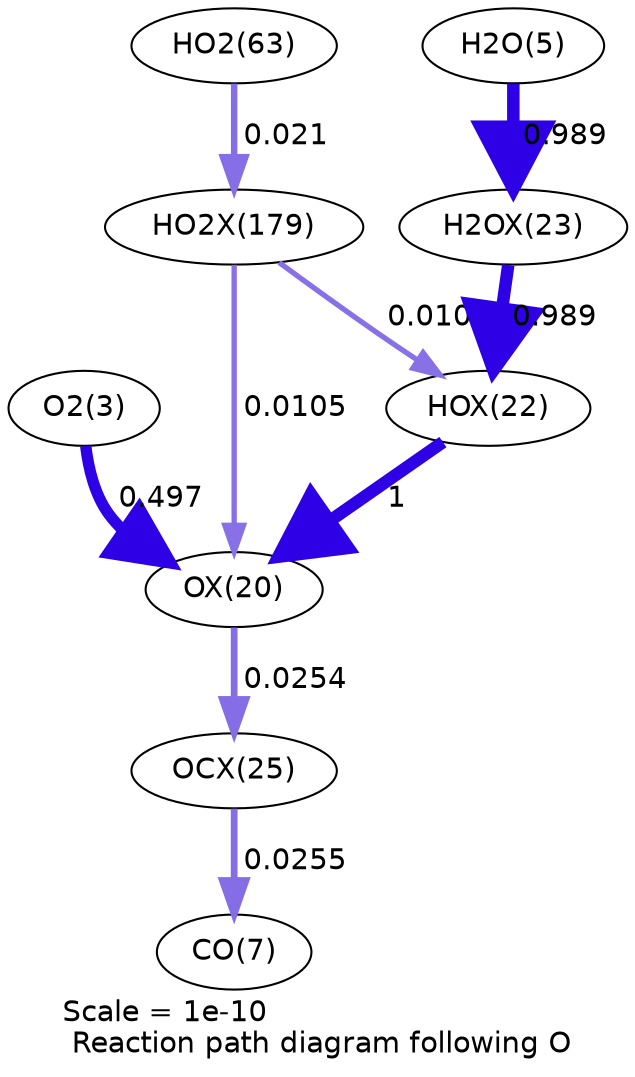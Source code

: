 digraph reaction_paths {
center=1;
s5 -> s104[fontname="Helvetica", penwidth=5.47, arrowsize=2.74, color="0.7, 0.997, 0.9"
, label=" 0.497"];
s106 -> s104[fontname="Helvetica", penwidth=6, arrowsize=3, color="0.7, 1.5, 0.9"
, label=" 1"];
s104 -> s109[fontname="Helvetica", penwidth=3.23, arrowsize=1.61, color="0.7, 0.525, 0.9"
, label=" 0.0254"];
s123 -> s104[fontname="Helvetica", penwidth=2.56, arrowsize=1.28, color="0.7, 0.51, 0.9"
, label=" 0.0105"];
s123 -> s106[fontname="Helvetica", penwidth=2.56, arrowsize=1.28, color="0.7, 0.51, 0.9"
, label=" 0.0105"];
s107 -> s106[fontname="Helvetica", penwidth=5.99, arrowsize=3, color="0.7, 1.49, 0.9"
, label=" 0.989"];
s7 -> s107[fontname="Helvetica", penwidth=5.99, arrowsize=3, color="0.7, 1.49, 0.9"
, label=" 0.989"];
s109 -> s9[fontname="Helvetica", penwidth=3.23, arrowsize=1.62, color="0.7, 0.526, 0.9"
, label=" 0.0255"];
s33 -> s123[fontname="Helvetica", penwidth=3.08, arrowsize=1.54, color="0.7, 0.521, 0.9"
, label=" 0.021"];
s5 [ fontname="Helvetica", label="O2(3)"];
s7 [ fontname="Helvetica", label="H2O(5)"];
s9 [ fontname="Helvetica", label="CO(7)"];
s33 [ fontname="Helvetica", label="HO2(63)"];
s104 [ fontname="Helvetica", label="OX(20)"];
s106 [ fontname="Helvetica", label="HOX(22)"];
s107 [ fontname="Helvetica", label="H2OX(23)"];
s109 [ fontname="Helvetica", label="OCX(25)"];
s123 [ fontname="Helvetica", label="HO2X(179)"];
 label = "Scale = 1e-10\l Reaction path diagram following O";
 fontname = "Helvetica";
}
